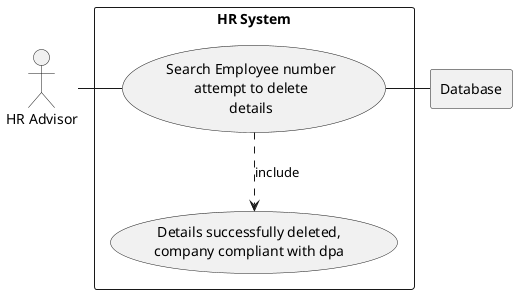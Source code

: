 @startuml

actor HR as "HR Advisor"

rectangle Database

rectangle "HR System" {
    usecase UC4 as "Search Employee number
    attempt to delete
    details"

    usecase UCa as "Details successfully deleted,
    company compliant with dpa"

    HR - UC4
    UC4 ..> UCa : include
    UC4 - Database
}

@enduml